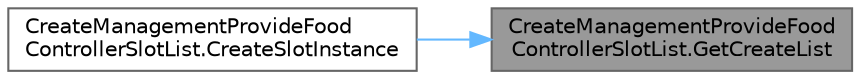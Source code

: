 digraph "CreateManagementProvideFoodControllerSlotList.GetCreateList"
{
 // LATEX_PDF_SIZE
  bgcolor="transparent";
  edge [fontname=Helvetica,fontsize=10,labelfontname=Helvetica,labelfontsize=10];
  node [fontname=Helvetica,fontsize=10,shape=box,height=0.2,width=0.4];
  rankdir="RL";
  Node1 [id="Node000001",label="CreateManagementProvideFood\lControllerSlotList.GetCreateList",height=0.2,width=0.4,color="gray40", fillcolor="grey60", style="filled", fontcolor="black",tooltip=" "];
  Node1 -> Node2 [id="edge1_Node000001_Node000002",dir="back",color="steelblue1",style="solid",tooltip=" "];
  Node2 [id="Node000002",label="CreateManagementProvideFood\lControllerSlotList.CreateSlotInstance",height=0.2,width=0.4,color="grey40", fillcolor="white", style="filled",URL="$class_create_management_provide_food_controller_slot_list.html#ac42ac6f93efce5e60a1ffbda804d1cad",tooltip=" "];
}
